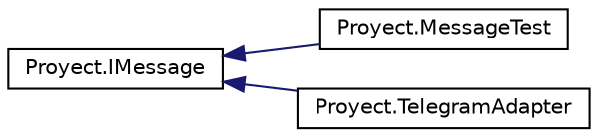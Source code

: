 digraph "Graphical Class Hierarchy"
{
 // INTERACTIVE_SVG=YES
 // LATEX_PDF_SIZE
  edge [fontname="Helvetica",fontsize="10",labelfontname="Helvetica",labelfontsize="10"];
  node [fontname="Helvetica",fontsize="10",shape=record];
  rankdir="LR";
  Node0 [label="Proyect.IMessage",height=0.2,width=0.4,color="black", fillcolor="white", style="filled",URL="$interfaceProyect_1_1IMessage.html",tooltip="Interfaz para los mensajes."];
  Node0 -> Node1 [dir="back",color="midnightblue",fontsize="10",style="solid",fontname="Helvetica"];
  Node1 [label="Proyect.MessageTest",height=0.2,width=0.4,color="black", fillcolor="white", style="filled",URL="$classProyect_1_1MessageTest.html",tooltip=" "];
  Node0 -> Node2 [dir="back",color="midnightblue",fontsize="10",style="solid",fontname="Helvetica"];
  Node2 [label="Proyect.TelegramAdapter",height=0.2,width=0.4,color="black", fillcolor="white", style="filled",URL="$classProyect_1_1TelegramAdapter.html",tooltip="Adaptador de mensajes de Telegram a mensajes de la interfaz de usuario."];
}
